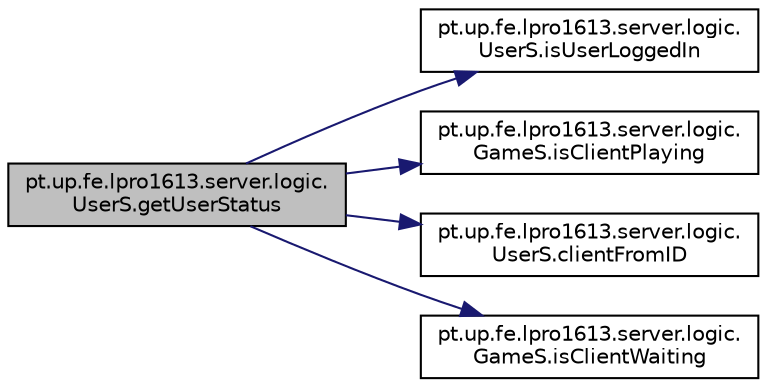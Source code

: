 digraph "pt.up.fe.lpro1613.server.logic.UserS.getUserStatus"
{
  edge [fontname="Helvetica",fontsize="10",labelfontname="Helvetica",labelfontsize="10"];
  node [fontname="Helvetica",fontsize="10",shape=record];
  rankdir="LR";
  Node11 [label="pt.up.fe.lpro1613.server.logic.\lUserS.getUserStatus",height=0.2,width=0.4,color="black", fillcolor="grey75", style="filled", fontcolor="black"];
  Node11 -> Node12 [color="midnightblue",fontsize="10",style="solid"];
  Node12 [label="pt.up.fe.lpro1613.server.logic.\lUserS.isUserLoggedIn",height=0.2,width=0.4,color="black", fillcolor="white", style="filled",URL="$classpt_1_1up_1_1fe_1_1lpro1613_1_1server_1_1logic_1_1_user_s.html#af0725775fa11525afa9299d198d69b2a"];
  Node11 -> Node13 [color="midnightblue",fontsize="10",style="solid"];
  Node13 [label="pt.up.fe.lpro1613.server.logic.\lGameS.isClientPlaying",height=0.2,width=0.4,color="black", fillcolor="white", style="filled",URL="$classpt_1_1up_1_1fe_1_1lpro1613_1_1server_1_1logic_1_1_game_s.html#a51c1a3bbb8f87d4ce6c3658591440209"];
  Node11 -> Node14 [color="midnightblue",fontsize="10",style="solid"];
  Node14 [label="pt.up.fe.lpro1613.server.logic.\lUserS.clientFromID",height=0.2,width=0.4,color="black", fillcolor="white", style="filled",URL="$classpt_1_1up_1_1fe_1_1lpro1613_1_1server_1_1logic_1_1_user_s.html#ac189b4e10d166dd53fb0e135c9565fbc"];
  Node11 -> Node15 [color="midnightblue",fontsize="10",style="solid"];
  Node15 [label="pt.up.fe.lpro1613.server.logic.\lGameS.isClientWaiting",height=0.2,width=0.4,color="black", fillcolor="white", style="filled",URL="$classpt_1_1up_1_1fe_1_1lpro1613_1_1server_1_1logic_1_1_game_s.html#a12cbc3d6a25318c576d797b31f67ca16"];
}
